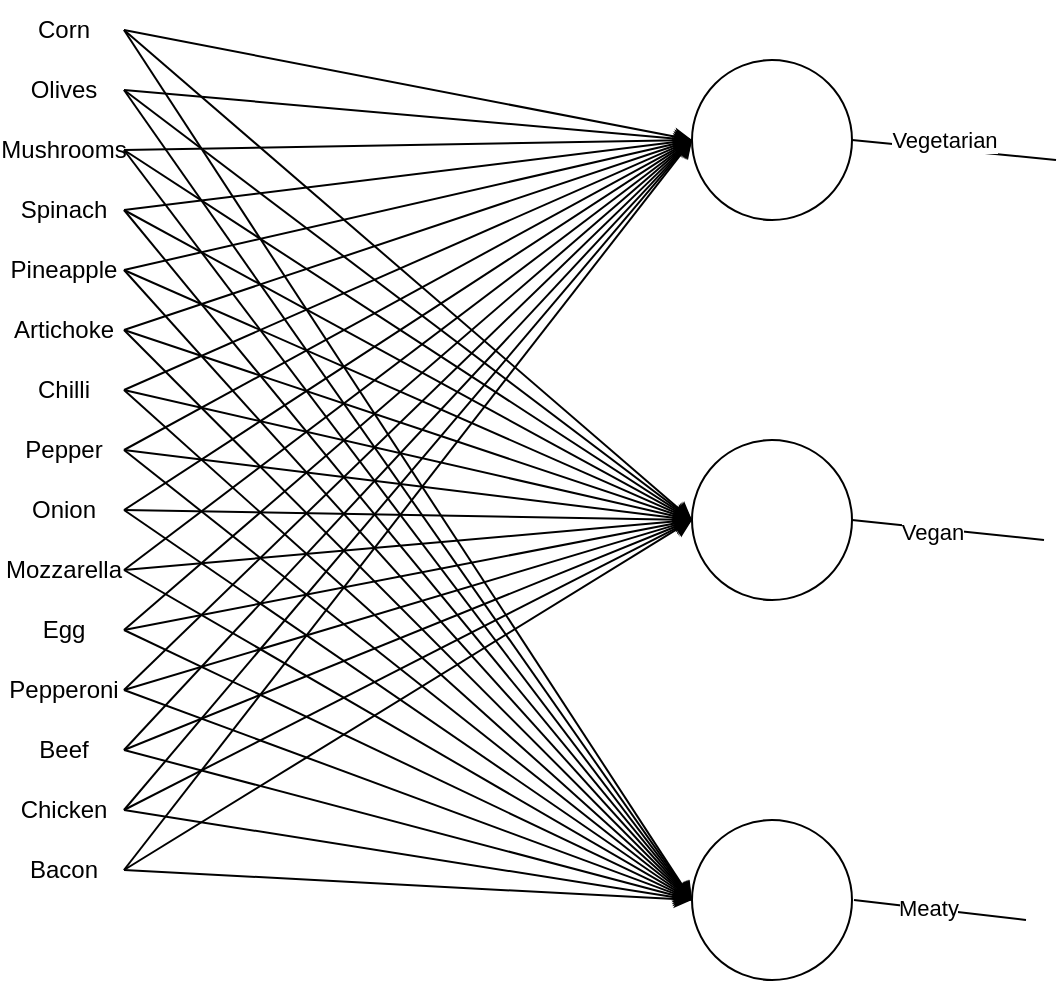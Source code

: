 <mxfile version="23.0.2" type="device">
  <diagram name="Page-1" id="1pk9ROqWLuKF-kO8mDav">
    <mxGraphModel dx="1434" dy="836" grid="1" gridSize="10" guides="1" tooltips="1" connect="1" arrows="1" fold="1" page="1" pageScale="1" pageWidth="827" pageHeight="1169" math="0" shadow="0">
      <root>
        <mxCell id="0" />
        <mxCell id="1" parent="0" />
        <mxCell id="Jix4g11LHQ9OMPvcUQxs-1" value="" style="ellipse;whiteSpace=wrap;html=1;aspect=fixed;" vertex="1" parent="1">
          <mxGeometry x="374" y="80" width="80" height="80" as="geometry" />
        </mxCell>
        <mxCell id="Jix4g11LHQ9OMPvcUQxs-2" value="" style="ellipse;whiteSpace=wrap;html=1;aspect=fixed;" vertex="1" parent="1">
          <mxGeometry x="374" y="270" width="80" height="80" as="geometry" />
        </mxCell>
        <mxCell id="Jix4g11LHQ9OMPvcUQxs-3" value="" style="ellipse;whiteSpace=wrap;html=1;aspect=fixed;" vertex="1" parent="1">
          <mxGeometry x="374" y="460" width="80" height="80" as="geometry" />
        </mxCell>
        <mxCell id="Jix4g11LHQ9OMPvcUQxs-4" value="" style="endArrow=none;html=1;rounded=0;exitX=1;exitY=0.5;exitDx=0;exitDy=0;" edge="1" parent="1">
          <mxGeometry width="50" height="50" relative="1" as="geometry">
            <mxPoint x="455" y="500" as="sourcePoint" />
            <mxPoint x="541" y="510" as="targetPoint" />
          </mxGeometry>
        </mxCell>
        <mxCell id="Jix4g11LHQ9OMPvcUQxs-14" value="Meaty" style="edgeLabel;html=1;align=center;verticalAlign=middle;resizable=0;points=[];" vertex="1" connectable="0" parent="Jix4g11LHQ9OMPvcUQxs-4">
          <mxGeometry x="-0.143" y="1" relative="1" as="geometry">
            <mxPoint as="offset" />
          </mxGeometry>
        </mxCell>
        <mxCell id="Jix4g11LHQ9OMPvcUQxs-6" value="" style="endArrow=none;html=1;rounded=0;exitX=1;exitY=0.5;exitDx=0;exitDy=0;" edge="1" parent="1" source="Jix4g11LHQ9OMPvcUQxs-1">
          <mxGeometry width="50" height="50" relative="1" as="geometry">
            <mxPoint x="470" y="120" as="sourcePoint" />
            <mxPoint x="556" y="130" as="targetPoint" />
          </mxGeometry>
        </mxCell>
        <mxCell id="Jix4g11LHQ9OMPvcUQxs-9" value="Vegetarian" style="edgeLabel;html=1;align=center;verticalAlign=middle;resizable=0;points=[];" vertex="1" connectable="0" parent="Jix4g11LHQ9OMPvcUQxs-6">
          <mxGeometry x="0.029" y="-5" relative="1" as="geometry">
            <mxPoint x="-6" y="-10" as="offset" />
          </mxGeometry>
        </mxCell>
        <mxCell id="Jix4g11LHQ9OMPvcUQxs-7" value="" style="endArrow=none;html=1;rounded=0;exitX=1;exitY=0.5;exitDx=0;exitDy=0;" edge="1" parent="1" source="Jix4g11LHQ9OMPvcUQxs-2">
          <mxGeometry width="50" height="50" relative="1" as="geometry">
            <mxPoint x="464" y="310" as="sourcePoint" />
            <mxPoint x="550" y="320" as="targetPoint" />
          </mxGeometry>
        </mxCell>
        <mxCell id="Jix4g11LHQ9OMPvcUQxs-10" value="Vegan" style="edgeLabel;html=1;align=center;verticalAlign=middle;resizable=0;points=[];" vertex="1" connectable="0" parent="Jix4g11LHQ9OMPvcUQxs-7">
          <mxGeometry x="-0.163" y="-2" relative="1" as="geometry">
            <mxPoint as="offset" />
          </mxGeometry>
        </mxCell>
        <mxCell id="Jix4g11LHQ9OMPvcUQxs-30" style="rounded=0;orthogonalLoop=1;jettySize=auto;html=1;exitX=1;exitY=0.5;exitDx=0;exitDy=0;entryX=0;entryY=0.5;entryDx=0;entryDy=0;" edge="1" parent="1" source="Jix4g11LHQ9OMPvcUQxs-15" target="Jix4g11LHQ9OMPvcUQxs-1">
          <mxGeometry relative="1" as="geometry" />
        </mxCell>
        <mxCell id="Jix4g11LHQ9OMPvcUQxs-31" style="rounded=0;orthogonalLoop=1;jettySize=auto;html=1;exitX=1;exitY=0.5;exitDx=0;exitDy=0;entryX=0;entryY=0.5;entryDx=0;entryDy=0;" edge="1" parent="1" source="Jix4g11LHQ9OMPvcUQxs-15" target="Jix4g11LHQ9OMPvcUQxs-2">
          <mxGeometry relative="1" as="geometry" />
        </mxCell>
        <mxCell id="Jix4g11LHQ9OMPvcUQxs-32" style="rounded=0;orthogonalLoop=1;jettySize=auto;html=1;exitX=1;exitY=0.5;exitDx=0;exitDy=0;entryX=0;entryY=0.5;entryDx=0;entryDy=0;" edge="1" parent="1" source="Jix4g11LHQ9OMPvcUQxs-15" target="Jix4g11LHQ9OMPvcUQxs-3">
          <mxGeometry relative="1" as="geometry" />
        </mxCell>
        <mxCell id="Jix4g11LHQ9OMPvcUQxs-15" value="Corn" style="text;html=1;strokeColor=none;fillColor=none;align=center;verticalAlign=middle;whiteSpace=wrap;rounded=0;" vertex="1" parent="1">
          <mxGeometry x="30" y="50" width="60" height="30" as="geometry" />
        </mxCell>
        <mxCell id="Jix4g11LHQ9OMPvcUQxs-33" style="rounded=0;orthogonalLoop=1;jettySize=auto;html=1;exitX=1;exitY=0.5;exitDx=0;exitDy=0;entryX=0;entryY=0.5;entryDx=0;entryDy=0;" edge="1" parent="1" source="Jix4g11LHQ9OMPvcUQxs-16" target="Jix4g11LHQ9OMPvcUQxs-1">
          <mxGeometry relative="1" as="geometry" />
        </mxCell>
        <mxCell id="Jix4g11LHQ9OMPvcUQxs-34" style="rounded=0;orthogonalLoop=1;jettySize=auto;html=1;exitX=1;exitY=0.5;exitDx=0;exitDy=0;entryX=0;entryY=0.5;entryDx=0;entryDy=0;" edge="1" parent="1" source="Jix4g11LHQ9OMPvcUQxs-16" target="Jix4g11LHQ9OMPvcUQxs-2">
          <mxGeometry relative="1" as="geometry" />
        </mxCell>
        <mxCell id="Jix4g11LHQ9OMPvcUQxs-35" style="rounded=0;orthogonalLoop=1;jettySize=auto;html=1;exitX=1;exitY=0.5;exitDx=0;exitDy=0;entryX=0;entryY=0.5;entryDx=0;entryDy=0;" edge="1" parent="1" source="Jix4g11LHQ9OMPvcUQxs-16" target="Jix4g11LHQ9OMPvcUQxs-3">
          <mxGeometry relative="1" as="geometry" />
        </mxCell>
        <mxCell id="Jix4g11LHQ9OMPvcUQxs-16" value="Olives" style="text;html=1;strokeColor=none;fillColor=none;align=center;verticalAlign=middle;whiteSpace=wrap;rounded=0;" vertex="1" parent="1">
          <mxGeometry x="30" y="80" width="60" height="30" as="geometry" />
        </mxCell>
        <mxCell id="Jix4g11LHQ9OMPvcUQxs-36" style="rounded=0;orthogonalLoop=1;jettySize=auto;html=1;exitX=1;exitY=0.5;exitDx=0;exitDy=0;entryX=0;entryY=0.5;entryDx=0;entryDy=0;" edge="1" parent="1" source="Jix4g11LHQ9OMPvcUQxs-17" target="Jix4g11LHQ9OMPvcUQxs-1">
          <mxGeometry relative="1" as="geometry" />
        </mxCell>
        <mxCell id="Jix4g11LHQ9OMPvcUQxs-37" style="rounded=0;orthogonalLoop=1;jettySize=auto;html=1;exitX=1;exitY=0.5;exitDx=0;exitDy=0;entryX=0;entryY=0.5;entryDx=0;entryDy=0;" edge="1" parent="1" source="Jix4g11LHQ9OMPvcUQxs-17" target="Jix4g11LHQ9OMPvcUQxs-2">
          <mxGeometry relative="1" as="geometry" />
        </mxCell>
        <mxCell id="Jix4g11LHQ9OMPvcUQxs-38" style="rounded=0;orthogonalLoop=1;jettySize=auto;html=1;exitX=1;exitY=0.5;exitDx=0;exitDy=0;entryX=0;entryY=0.5;entryDx=0;entryDy=0;" edge="1" parent="1" source="Jix4g11LHQ9OMPvcUQxs-17" target="Jix4g11LHQ9OMPvcUQxs-3">
          <mxGeometry relative="1" as="geometry" />
        </mxCell>
        <mxCell id="Jix4g11LHQ9OMPvcUQxs-17" value="Mushrooms" style="text;html=1;strokeColor=none;fillColor=none;align=center;verticalAlign=middle;whiteSpace=wrap;rounded=0;" vertex="1" parent="1">
          <mxGeometry x="30" y="110" width="60" height="30" as="geometry" />
        </mxCell>
        <mxCell id="Jix4g11LHQ9OMPvcUQxs-39" style="rounded=0;orthogonalLoop=1;jettySize=auto;html=1;exitX=1;exitY=0.5;exitDx=0;exitDy=0;entryX=0;entryY=0.5;entryDx=0;entryDy=0;" edge="1" parent="1" source="Jix4g11LHQ9OMPvcUQxs-18" target="Jix4g11LHQ9OMPvcUQxs-1">
          <mxGeometry relative="1" as="geometry" />
        </mxCell>
        <mxCell id="Jix4g11LHQ9OMPvcUQxs-40" style="rounded=0;orthogonalLoop=1;jettySize=auto;html=1;exitX=1;exitY=0.5;exitDx=0;exitDy=0;entryX=0;entryY=0.5;entryDx=0;entryDy=0;" edge="1" parent="1" source="Jix4g11LHQ9OMPvcUQxs-18" target="Jix4g11LHQ9OMPvcUQxs-2">
          <mxGeometry relative="1" as="geometry" />
        </mxCell>
        <mxCell id="Jix4g11LHQ9OMPvcUQxs-41" style="rounded=0;orthogonalLoop=1;jettySize=auto;html=1;exitX=1;exitY=0.5;exitDx=0;exitDy=0;entryX=0;entryY=0.5;entryDx=0;entryDy=0;" edge="1" parent="1" source="Jix4g11LHQ9OMPvcUQxs-18" target="Jix4g11LHQ9OMPvcUQxs-3">
          <mxGeometry relative="1" as="geometry" />
        </mxCell>
        <mxCell id="Jix4g11LHQ9OMPvcUQxs-18" value="Spinach" style="text;html=1;strokeColor=none;fillColor=none;align=center;verticalAlign=middle;whiteSpace=wrap;rounded=0;" vertex="1" parent="1">
          <mxGeometry x="30" y="140" width="60" height="30" as="geometry" />
        </mxCell>
        <mxCell id="Jix4g11LHQ9OMPvcUQxs-42" style="rounded=0;orthogonalLoop=1;jettySize=auto;html=1;exitX=1;exitY=0.5;exitDx=0;exitDy=0;entryX=0;entryY=0.5;entryDx=0;entryDy=0;" edge="1" parent="1" source="Jix4g11LHQ9OMPvcUQxs-19" target="Jix4g11LHQ9OMPvcUQxs-1">
          <mxGeometry relative="1" as="geometry" />
        </mxCell>
        <mxCell id="Jix4g11LHQ9OMPvcUQxs-43" style="rounded=0;orthogonalLoop=1;jettySize=auto;html=1;exitX=1;exitY=0.5;exitDx=0;exitDy=0;entryX=0;entryY=0.5;entryDx=0;entryDy=0;" edge="1" parent="1" source="Jix4g11LHQ9OMPvcUQxs-19" target="Jix4g11LHQ9OMPvcUQxs-2">
          <mxGeometry relative="1" as="geometry" />
        </mxCell>
        <mxCell id="Jix4g11LHQ9OMPvcUQxs-44" style="rounded=0;orthogonalLoop=1;jettySize=auto;html=1;exitX=1;exitY=0.5;exitDx=0;exitDy=0;entryX=0;entryY=0.5;entryDx=0;entryDy=0;" edge="1" parent="1" source="Jix4g11LHQ9OMPvcUQxs-19" target="Jix4g11LHQ9OMPvcUQxs-3">
          <mxGeometry relative="1" as="geometry" />
        </mxCell>
        <mxCell id="Jix4g11LHQ9OMPvcUQxs-19" value="Pineapple" style="text;html=1;strokeColor=none;fillColor=none;align=center;verticalAlign=middle;whiteSpace=wrap;rounded=0;" vertex="1" parent="1">
          <mxGeometry x="30" y="170" width="60" height="30" as="geometry" />
        </mxCell>
        <mxCell id="Jix4g11LHQ9OMPvcUQxs-45" style="rounded=0;orthogonalLoop=1;jettySize=auto;html=1;exitX=1;exitY=0.5;exitDx=0;exitDy=0;entryX=0;entryY=0.5;entryDx=0;entryDy=0;" edge="1" parent="1" source="Jix4g11LHQ9OMPvcUQxs-20" target="Jix4g11LHQ9OMPvcUQxs-1">
          <mxGeometry relative="1" as="geometry" />
        </mxCell>
        <mxCell id="Jix4g11LHQ9OMPvcUQxs-46" style="rounded=0;orthogonalLoop=1;jettySize=auto;html=1;exitX=1;exitY=0.5;exitDx=0;exitDy=0;entryX=0;entryY=0.5;entryDx=0;entryDy=0;" edge="1" parent="1" source="Jix4g11LHQ9OMPvcUQxs-20" target="Jix4g11LHQ9OMPvcUQxs-2">
          <mxGeometry relative="1" as="geometry" />
        </mxCell>
        <mxCell id="Jix4g11LHQ9OMPvcUQxs-47" style="rounded=0;orthogonalLoop=1;jettySize=auto;html=1;exitX=1;exitY=0.5;exitDx=0;exitDy=0;entryX=0;entryY=0.5;entryDx=0;entryDy=0;" edge="1" parent="1" source="Jix4g11LHQ9OMPvcUQxs-20" target="Jix4g11LHQ9OMPvcUQxs-3">
          <mxGeometry relative="1" as="geometry" />
        </mxCell>
        <mxCell id="Jix4g11LHQ9OMPvcUQxs-20" value="Artichoke" style="text;html=1;strokeColor=none;fillColor=none;align=center;verticalAlign=middle;whiteSpace=wrap;rounded=0;" vertex="1" parent="1">
          <mxGeometry x="30" y="200" width="60" height="30" as="geometry" />
        </mxCell>
        <mxCell id="Jix4g11LHQ9OMPvcUQxs-48" style="rounded=0;orthogonalLoop=1;jettySize=auto;html=1;exitX=1;exitY=0.5;exitDx=0;exitDy=0;entryX=0;entryY=0.5;entryDx=0;entryDy=0;" edge="1" parent="1" source="Jix4g11LHQ9OMPvcUQxs-21" target="Jix4g11LHQ9OMPvcUQxs-1">
          <mxGeometry relative="1" as="geometry" />
        </mxCell>
        <mxCell id="Jix4g11LHQ9OMPvcUQxs-49" style="rounded=0;orthogonalLoop=1;jettySize=auto;html=1;exitX=1;exitY=0.5;exitDx=0;exitDy=0;entryX=0;entryY=0.5;entryDx=0;entryDy=0;" edge="1" parent="1" source="Jix4g11LHQ9OMPvcUQxs-21" target="Jix4g11LHQ9OMPvcUQxs-2">
          <mxGeometry relative="1" as="geometry" />
        </mxCell>
        <mxCell id="Jix4g11LHQ9OMPvcUQxs-50" style="rounded=0;orthogonalLoop=1;jettySize=auto;html=1;exitX=1;exitY=0.5;exitDx=0;exitDy=0;entryX=0;entryY=0.5;entryDx=0;entryDy=0;" edge="1" parent="1" source="Jix4g11LHQ9OMPvcUQxs-21" target="Jix4g11LHQ9OMPvcUQxs-3">
          <mxGeometry relative="1" as="geometry" />
        </mxCell>
        <mxCell id="Jix4g11LHQ9OMPvcUQxs-21" value="Chilli" style="text;html=1;strokeColor=none;fillColor=none;align=center;verticalAlign=middle;whiteSpace=wrap;rounded=0;" vertex="1" parent="1">
          <mxGeometry x="30" y="230" width="60" height="30" as="geometry" />
        </mxCell>
        <mxCell id="Jix4g11LHQ9OMPvcUQxs-51" style="rounded=0;orthogonalLoop=1;jettySize=auto;html=1;exitX=1;exitY=0.5;exitDx=0;exitDy=0;entryX=0;entryY=0.5;entryDx=0;entryDy=0;" edge="1" parent="1" source="Jix4g11LHQ9OMPvcUQxs-22" target="Jix4g11LHQ9OMPvcUQxs-1">
          <mxGeometry relative="1" as="geometry" />
        </mxCell>
        <mxCell id="Jix4g11LHQ9OMPvcUQxs-52" style="rounded=0;orthogonalLoop=1;jettySize=auto;html=1;exitX=1;exitY=0.5;exitDx=0;exitDy=0;entryX=0;entryY=0.5;entryDx=0;entryDy=0;" edge="1" parent="1" source="Jix4g11LHQ9OMPvcUQxs-22" target="Jix4g11LHQ9OMPvcUQxs-2">
          <mxGeometry relative="1" as="geometry" />
        </mxCell>
        <mxCell id="Jix4g11LHQ9OMPvcUQxs-53" style="rounded=0;orthogonalLoop=1;jettySize=auto;html=1;exitX=1;exitY=0.5;exitDx=0;exitDy=0;entryX=0;entryY=0.5;entryDx=0;entryDy=0;" edge="1" parent="1" source="Jix4g11LHQ9OMPvcUQxs-22" target="Jix4g11LHQ9OMPvcUQxs-3">
          <mxGeometry relative="1" as="geometry" />
        </mxCell>
        <mxCell id="Jix4g11LHQ9OMPvcUQxs-22" value="Pepper" style="text;html=1;strokeColor=none;fillColor=none;align=center;verticalAlign=middle;whiteSpace=wrap;rounded=0;" vertex="1" parent="1">
          <mxGeometry x="30" y="260" width="60" height="30" as="geometry" />
        </mxCell>
        <mxCell id="Jix4g11LHQ9OMPvcUQxs-54" style="rounded=0;orthogonalLoop=1;jettySize=auto;html=1;exitX=1;exitY=0.5;exitDx=0;exitDy=0;entryX=0;entryY=0.5;entryDx=0;entryDy=0;" edge="1" parent="1" source="Jix4g11LHQ9OMPvcUQxs-23" target="Jix4g11LHQ9OMPvcUQxs-1">
          <mxGeometry relative="1" as="geometry" />
        </mxCell>
        <mxCell id="Jix4g11LHQ9OMPvcUQxs-55" style="rounded=0;orthogonalLoop=1;jettySize=auto;html=1;exitX=1;exitY=0.5;exitDx=0;exitDy=0;entryX=0;entryY=0.5;entryDx=0;entryDy=0;" edge="1" parent="1" source="Jix4g11LHQ9OMPvcUQxs-23" target="Jix4g11LHQ9OMPvcUQxs-2">
          <mxGeometry relative="1" as="geometry" />
        </mxCell>
        <mxCell id="Jix4g11LHQ9OMPvcUQxs-56" style="rounded=0;orthogonalLoop=1;jettySize=auto;html=1;exitX=1;exitY=0.5;exitDx=0;exitDy=0;entryX=0;entryY=0.5;entryDx=0;entryDy=0;" edge="1" parent="1" source="Jix4g11LHQ9OMPvcUQxs-23" target="Jix4g11LHQ9OMPvcUQxs-3">
          <mxGeometry relative="1" as="geometry" />
        </mxCell>
        <mxCell id="Jix4g11LHQ9OMPvcUQxs-23" value="Onion" style="text;html=1;strokeColor=none;fillColor=none;align=center;verticalAlign=middle;whiteSpace=wrap;rounded=0;" vertex="1" parent="1">
          <mxGeometry x="30" y="290" width="60" height="30" as="geometry" />
        </mxCell>
        <mxCell id="Jix4g11LHQ9OMPvcUQxs-57" style="rounded=0;orthogonalLoop=1;jettySize=auto;html=1;exitX=1;exitY=0.5;exitDx=0;exitDy=0;entryX=0;entryY=0.5;entryDx=0;entryDy=0;" edge="1" parent="1" source="Jix4g11LHQ9OMPvcUQxs-24" target="Jix4g11LHQ9OMPvcUQxs-1">
          <mxGeometry relative="1" as="geometry" />
        </mxCell>
        <mxCell id="Jix4g11LHQ9OMPvcUQxs-58" style="rounded=0;orthogonalLoop=1;jettySize=auto;html=1;exitX=1;exitY=0.5;exitDx=0;exitDy=0;entryX=0;entryY=0.5;entryDx=0;entryDy=0;" edge="1" parent="1" source="Jix4g11LHQ9OMPvcUQxs-24" target="Jix4g11LHQ9OMPvcUQxs-2">
          <mxGeometry relative="1" as="geometry" />
        </mxCell>
        <mxCell id="Jix4g11LHQ9OMPvcUQxs-59" style="rounded=0;orthogonalLoop=1;jettySize=auto;html=1;exitX=1;exitY=0.5;exitDx=0;exitDy=0;entryX=0;entryY=0.5;entryDx=0;entryDy=0;" edge="1" parent="1" source="Jix4g11LHQ9OMPvcUQxs-24" target="Jix4g11LHQ9OMPvcUQxs-3">
          <mxGeometry relative="1" as="geometry" />
        </mxCell>
        <mxCell id="Jix4g11LHQ9OMPvcUQxs-24" value="Mozzarella" style="text;html=1;strokeColor=none;fillColor=none;align=center;verticalAlign=middle;whiteSpace=wrap;rounded=0;" vertex="1" parent="1">
          <mxGeometry x="30" y="320" width="60" height="30" as="geometry" />
        </mxCell>
        <mxCell id="Jix4g11LHQ9OMPvcUQxs-60" style="rounded=0;orthogonalLoop=1;jettySize=auto;html=1;exitX=1;exitY=0.5;exitDx=0;exitDy=0;entryX=0;entryY=0.5;entryDx=0;entryDy=0;" edge="1" parent="1" source="Jix4g11LHQ9OMPvcUQxs-25" target="Jix4g11LHQ9OMPvcUQxs-1">
          <mxGeometry relative="1" as="geometry" />
        </mxCell>
        <mxCell id="Jix4g11LHQ9OMPvcUQxs-61" style="rounded=0;orthogonalLoop=1;jettySize=auto;html=1;exitX=1;exitY=0.5;exitDx=0;exitDy=0;entryX=0;entryY=0.5;entryDx=0;entryDy=0;" edge="1" parent="1" source="Jix4g11LHQ9OMPvcUQxs-25" target="Jix4g11LHQ9OMPvcUQxs-2">
          <mxGeometry relative="1" as="geometry" />
        </mxCell>
        <mxCell id="Jix4g11LHQ9OMPvcUQxs-62" style="rounded=0;orthogonalLoop=1;jettySize=auto;html=1;exitX=1;exitY=0.5;exitDx=0;exitDy=0;entryX=0;entryY=0.5;entryDx=0;entryDy=0;" edge="1" parent="1" source="Jix4g11LHQ9OMPvcUQxs-25" target="Jix4g11LHQ9OMPvcUQxs-3">
          <mxGeometry relative="1" as="geometry" />
        </mxCell>
        <mxCell id="Jix4g11LHQ9OMPvcUQxs-25" value="Egg" style="text;html=1;strokeColor=none;fillColor=none;align=center;verticalAlign=middle;whiteSpace=wrap;rounded=0;" vertex="1" parent="1">
          <mxGeometry x="30" y="350" width="60" height="30" as="geometry" />
        </mxCell>
        <mxCell id="Jix4g11LHQ9OMPvcUQxs-63" style="rounded=0;orthogonalLoop=1;jettySize=auto;html=1;exitX=1;exitY=0.5;exitDx=0;exitDy=0;entryX=0;entryY=0.5;entryDx=0;entryDy=0;" edge="1" parent="1" source="Jix4g11LHQ9OMPvcUQxs-26" target="Jix4g11LHQ9OMPvcUQxs-1">
          <mxGeometry relative="1" as="geometry" />
        </mxCell>
        <mxCell id="Jix4g11LHQ9OMPvcUQxs-64" style="rounded=0;orthogonalLoop=1;jettySize=auto;html=1;exitX=1;exitY=0.5;exitDx=0;exitDy=0;entryX=0;entryY=0.5;entryDx=0;entryDy=0;" edge="1" parent="1" source="Jix4g11LHQ9OMPvcUQxs-26" target="Jix4g11LHQ9OMPvcUQxs-2">
          <mxGeometry relative="1" as="geometry" />
        </mxCell>
        <mxCell id="Jix4g11LHQ9OMPvcUQxs-65" style="rounded=0;orthogonalLoop=1;jettySize=auto;html=1;exitX=1;exitY=0.5;exitDx=0;exitDy=0;entryX=0;entryY=0.5;entryDx=0;entryDy=0;" edge="1" parent="1" source="Jix4g11LHQ9OMPvcUQxs-26" target="Jix4g11LHQ9OMPvcUQxs-3">
          <mxGeometry relative="1" as="geometry" />
        </mxCell>
        <mxCell id="Jix4g11LHQ9OMPvcUQxs-26" value="Pepperoni" style="text;html=1;strokeColor=none;fillColor=none;align=center;verticalAlign=middle;whiteSpace=wrap;rounded=0;" vertex="1" parent="1">
          <mxGeometry x="30" y="380" width="60" height="30" as="geometry" />
        </mxCell>
        <mxCell id="Jix4g11LHQ9OMPvcUQxs-66" style="rounded=0;orthogonalLoop=1;jettySize=auto;html=1;exitX=1;exitY=0.5;exitDx=0;exitDy=0;entryX=0;entryY=0.5;entryDx=0;entryDy=0;" edge="1" parent="1" source="Jix4g11LHQ9OMPvcUQxs-27" target="Jix4g11LHQ9OMPvcUQxs-1">
          <mxGeometry relative="1" as="geometry" />
        </mxCell>
        <mxCell id="Jix4g11LHQ9OMPvcUQxs-67" style="rounded=0;orthogonalLoop=1;jettySize=auto;html=1;exitX=1;exitY=0.5;exitDx=0;exitDy=0;entryX=0;entryY=0.5;entryDx=0;entryDy=0;" edge="1" parent="1" source="Jix4g11LHQ9OMPvcUQxs-27" target="Jix4g11LHQ9OMPvcUQxs-2">
          <mxGeometry relative="1" as="geometry" />
        </mxCell>
        <mxCell id="Jix4g11LHQ9OMPvcUQxs-68" style="rounded=0;orthogonalLoop=1;jettySize=auto;html=1;exitX=1;exitY=0.5;exitDx=0;exitDy=0;entryX=0;entryY=0.5;entryDx=0;entryDy=0;" edge="1" parent="1" source="Jix4g11LHQ9OMPvcUQxs-27" target="Jix4g11LHQ9OMPvcUQxs-3">
          <mxGeometry relative="1" as="geometry" />
        </mxCell>
        <mxCell id="Jix4g11LHQ9OMPvcUQxs-27" value="Beef" style="text;html=1;strokeColor=none;fillColor=none;align=center;verticalAlign=middle;whiteSpace=wrap;rounded=0;" vertex="1" parent="1">
          <mxGeometry x="30" y="410" width="60" height="30" as="geometry" />
        </mxCell>
        <mxCell id="Jix4g11LHQ9OMPvcUQxs-69" style="rounded=0;orthogonalLoop=1;jettySize=auto;html=1;exitX=1;exitY=0.5;exitDx=0;exitDy=0;entryX=0;entryY=0.5;entryDx=0;entryDy=0;" edge="1" parent="1" source="Jix4g11LHQ9OMPvcUQxs-28" target="Jix4g11LHQ9OMPvcUQxs-1">
          <mxGeometry relative="1" as="geometry" />
        </mxCell>
        <mxCell id="Jix4g11LHQ9OMPvcUQxs-70" style="rounded=0;orthogonalLoop=1;jettySize=auto;html=1;exitX=1;exitY=0.5;exitDx=0;exitDy=0;entryX=0;entryY=0.5;entryDx=0;entryDy=0;" edge="1" parent="1" source="Jix4g11LHQ9OMPvcUQxs-28" target="Jix4g11LHQ9OMPvcUQxs-2">
          <mxGeometry relative="1" as="geometry" />
        </mxCell>
        <mxCell id="Jix4g11LHQ9OMPvcUQxs-71" style="rounded=0;orthogonalLoop=1;jettySize=auto;html=1;exitX=1;exitY=0.5;exitDx=0;exitDy=0;entryX=0;entryY=0.5;entryDx=0;entryDy=0;" edge="1" parent="1" source="Jix4g11LHQ9OMPvcUQxs-28" target="Jix4g11LHQ9OMPvcUQxs-3">
          <mxGeometry relative="1" as="geometry" />
        </mxCell>
        <mxCell id="Jix4g11LHQ9OMPvcUQxs-28" value="Chicken" style="text;html=1;strokeColor=none;fillColor=none;align=center;verticalAlign=middle;whiteSpace=wrap;rounded=0;" vertex="1" parent="1">
          <mxGeometry x="30" y="440" width="60" height="30" as="geometry" />
        </mxCell>
        <mxCell id="Jix4g11LHQ9OMPvcUQxs-72" style="rounded=0;orthogonalLoop=1;jettySize=auto;html=1;exitX=1;exitY=0.5;exitDx=0;exitDy=0;entryX=0;entryY=0.5;entryDx=0;entryDy=0;" edge="1" parent="1" source="Jix4g11LHQ9OMPvcUQxs-29" target="Jix4g11LHQ9OMPvcUQxs-1">
          <mxGeometry relative="1" as="geometry" />
        </mxCell>
        <mxCell id="Jix4g11LHQ9OMPvcUQxs-73" style="rounded=0;orthogonalLoop=1;jettySize=auto;html=1;exitX=1;exitY=0.5;exitDx=0;exitDy=0;entryX=0;entryY=0.5;entryDx=0;entryDy=0;" edge="1" parent="1" source="Jix4g11LHQ9OMPvcUQxs-29" target="Jix4g11LHQ9OMPvcUQxs-2">
          <mxGeometry relative="1" as="geometry" />
        </mxCell>
        <mxCell id="Jix4g11LHQ9OMPvcUQxs-74" style="rounded=0;orthogonalLoop=1;jettySize=auto;html=1;exitX=1;exitY=0.5;exitDx=0;exitDy=0;entryX=0;entryY=0.5;entryDx=0;entryDy=0;" edge="1" parent="1" source="Jix4g11LHQ9OMPvcUQxs-29" target="Jix4g11LHQ9OMPvcUQxs-3">
          <mxGeometry relative="1" as="geometry" />
        </mxCell>
        <mxCell id="Jix4g11LHQ9OMPvcUQxs-29" value="Bacon" style="text;html=1;strokeColor=none;fillColor=none;align=center;verticalAlign=middle;whiteSpace=wrap;rounded=0;" vertex="1" parent="1">
          <mxGeometry x="30" y="470" width="60" height="30" as="geometry" />
        </mxCell>
      </root>
    </mxGraphModel>
  </diagram>
</mxfile>
